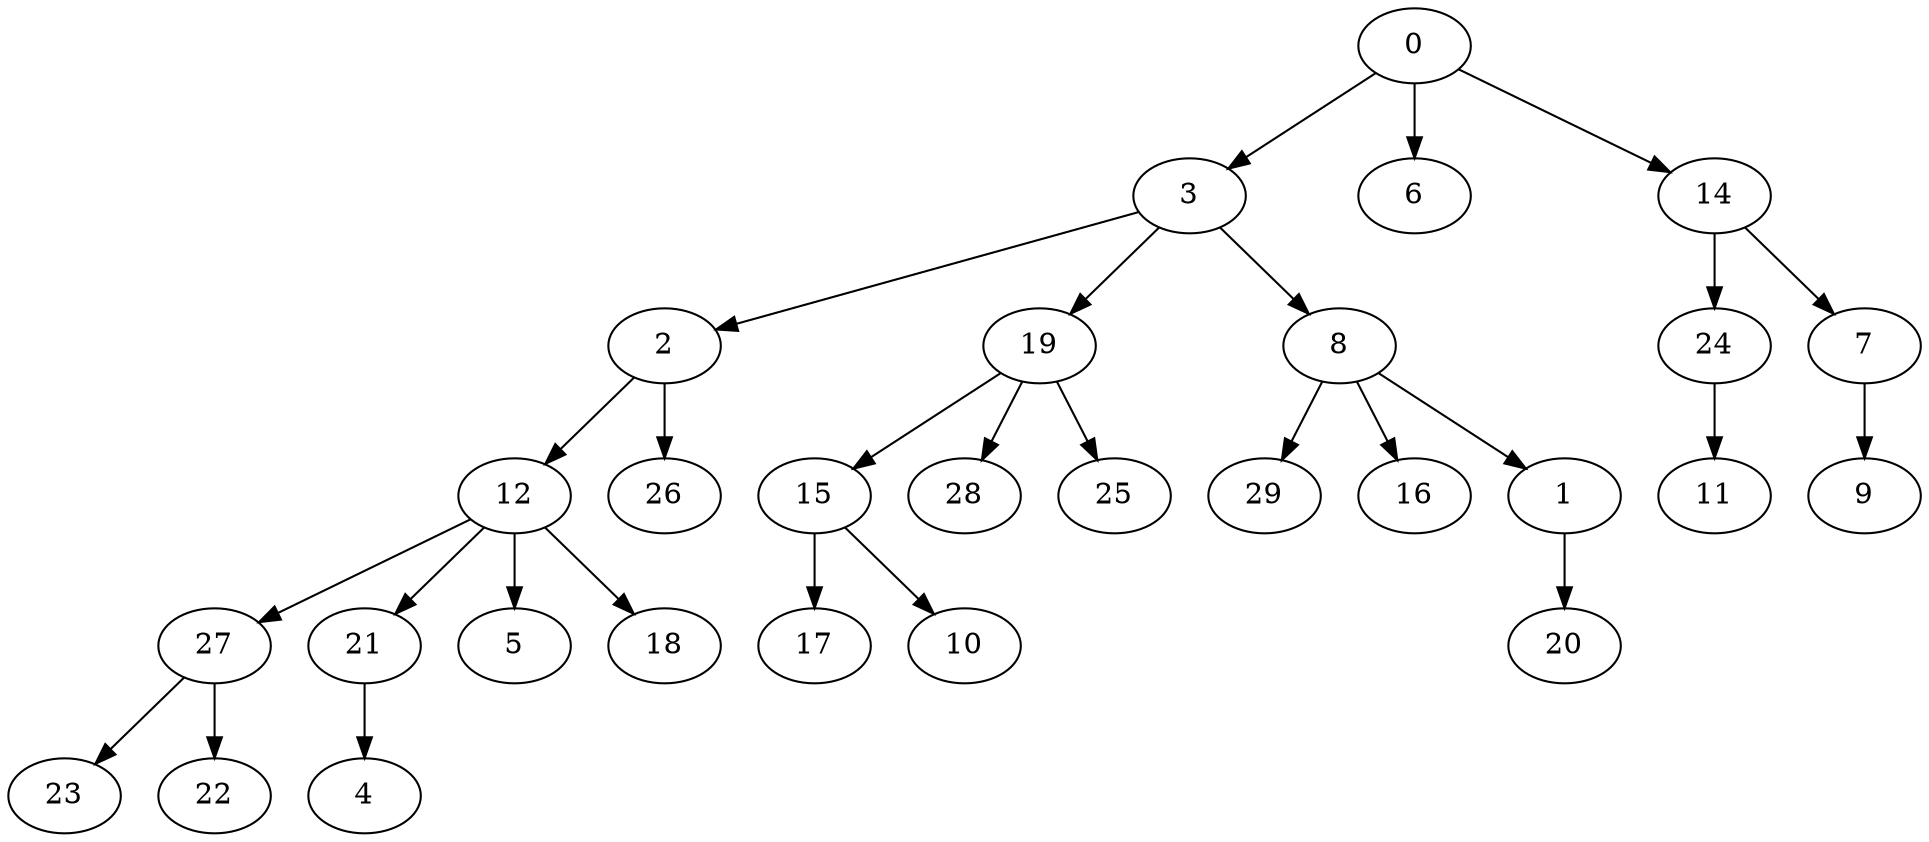 digraph {
	0 [label=0]
	3 [label=3]
	6 [label=6]
	14 [label=14]
	2 [label=2]
	19 [label=19]
	8 [label=8]
	24 [label=24]
	7 [label=7]
	12 [label=12]
	26 [label=26]
	15 [label=15]
	28 [label=28]
	25 [label=25]
	29 [label=29]
	16 [label=16]
	1 [label=1]
	11 [label=11]
	9 [label=9]
	27 [label=27]
	21 [label=21]
	5 [label=5]
	18 [label=18]
	17 [label=17]
	10 [label=10]
	20 [label=20]
	23 [label=23]
	22 [label=22]
	4 [label=4]
	0 -> 3
	0 -> 6
	0 -> 14
	3 -> 2
	3 -> 19
	3 -> 8
	14 -> 24
	14 -> 7
	2 -> 12
	2 -> 26
	19 -> 15
	19 -> 28
	19 -> 25
	8 -> 29
	8 -> 16
	8 -> 1
	24 -> 11
	7 -> 9
	12 -> 27
	12 -> 21
	12 -> 5
	12 -> 18
	15 -> 17
	15 -> 10
	1 -> 20
	27 -> 23
	27 -> 22
	21 -> 4
}
